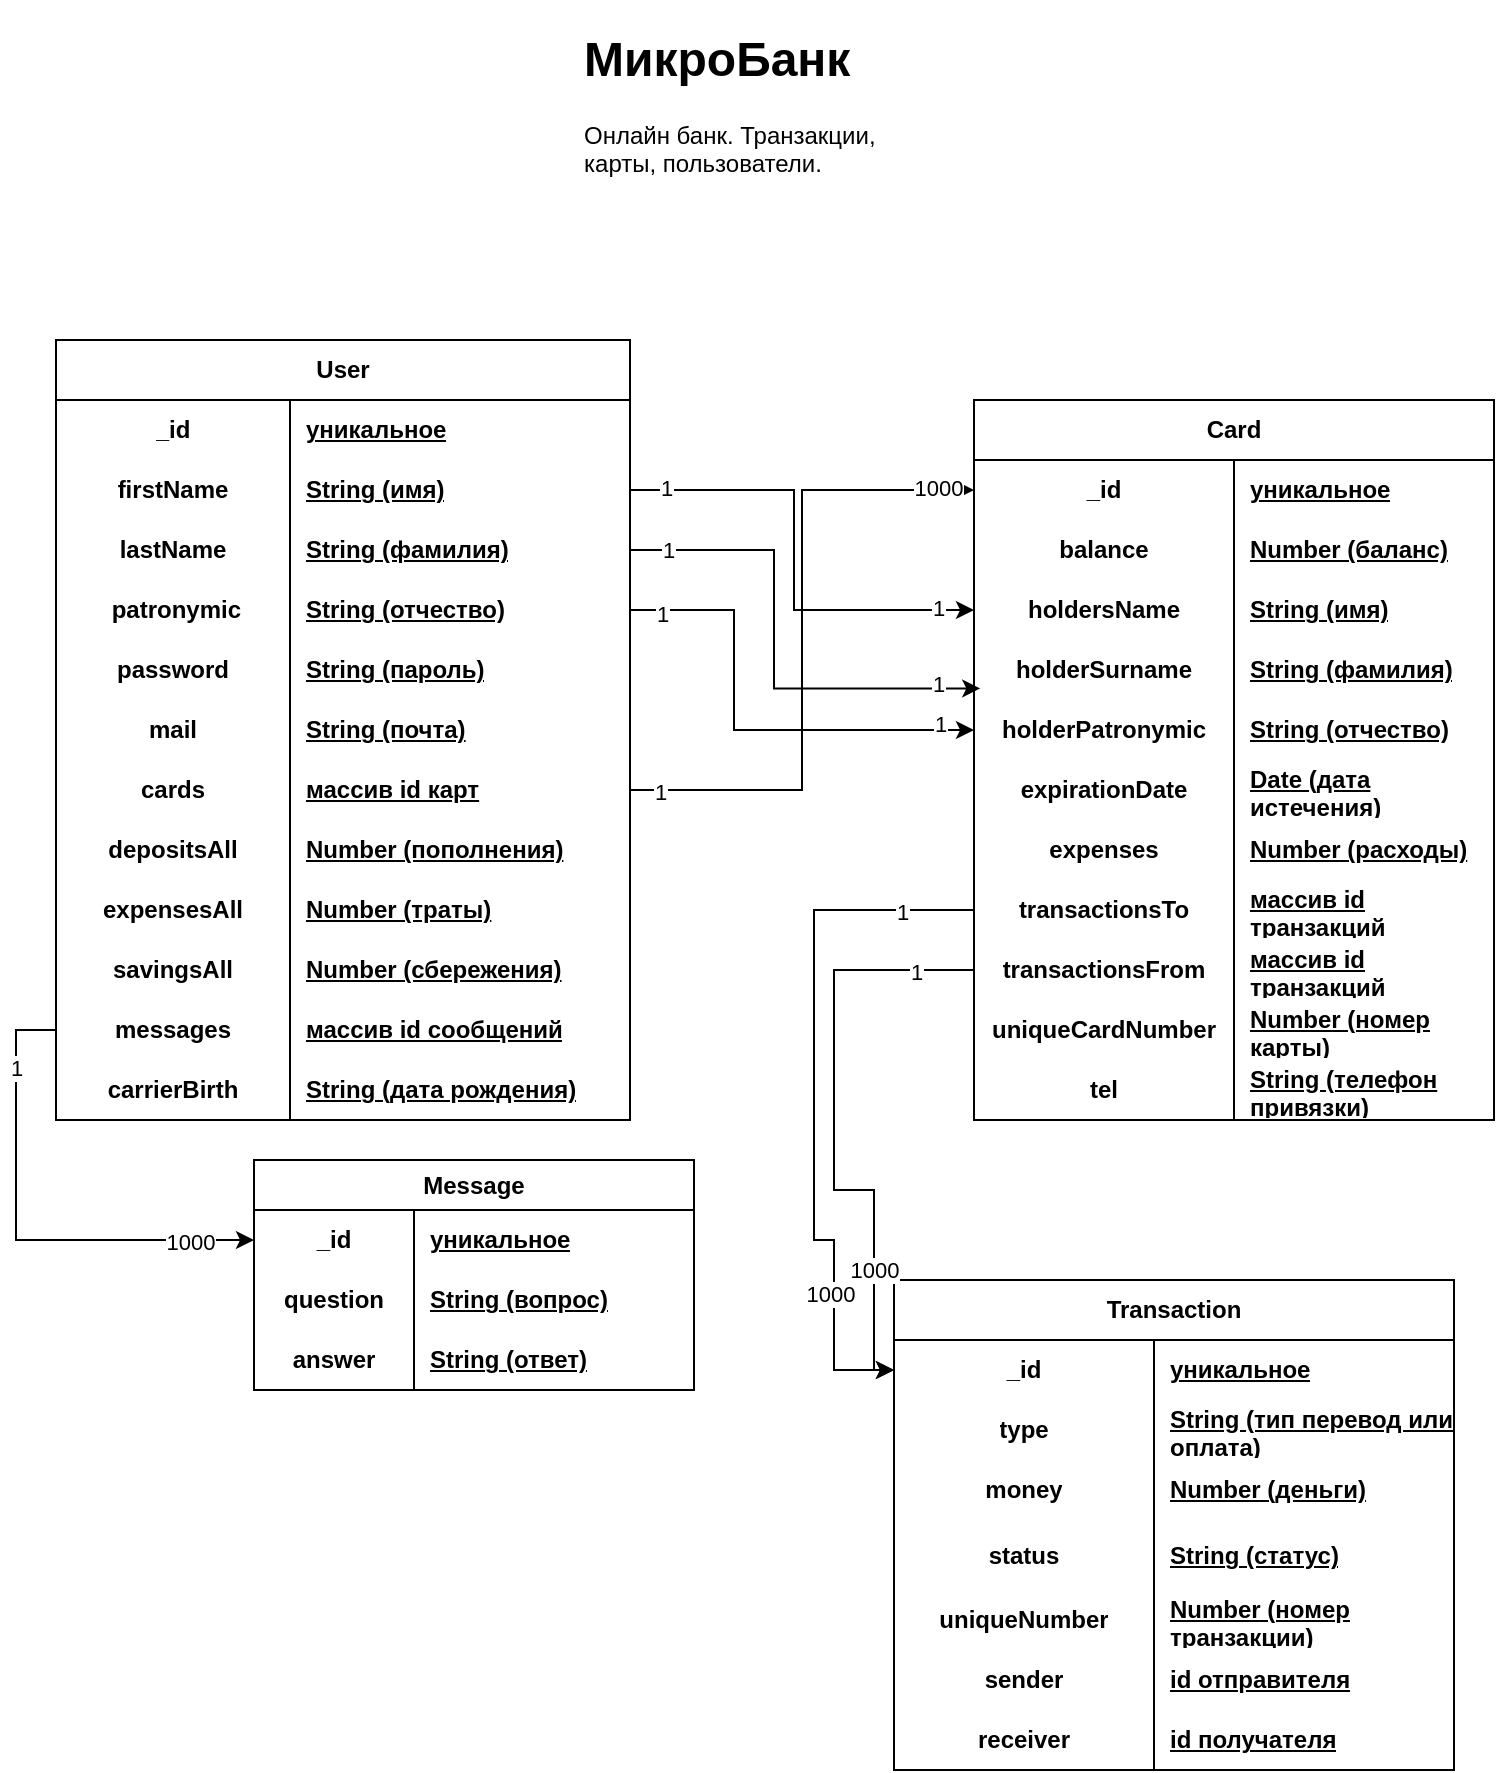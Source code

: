 <mxfile version="21.6.5" type="device">
  <diagram name="Страница 1" id="8ESHPTvUZ7GtlOpNo_AS">
    <mxGraphModel dx="1050" dy="621" grid="1" gridSize="10" guides="1" tooltips="1" connect="1" arrows="1" fold="1" page="1" pageScale="1" pageWidth="827" pageHeight="1169" math="0" shadow="0">
      <root>
        <mxCell id="0" />
        <mxCell id="1" parent="0" />
        <mxCell id="EH0tA3gd5i8YYXi3elZJ-1" value="Transaction" style="shape=table;startSize=30;container=1;collapsible=1;childLayout=tableLayout;fixedRows=1;rowLines=0;fontStyle=1;align=center;resizeLast=1;html=1;whiteSpace=wrap;" parent="1" vertex="1">
          <mxGeometry x="500" y="670" width="280" height="245" as="geometry">
            <mxRectangle x="70" y="870" width="100" height="30" as="alternateBounds" />
          </mxGeometry>
        </mxCell>
        <mxCell id="EH0tA3gd5i8YYXi3elZJ-2" style="shape=tableRow;horizontal=0;startSize=0;swimlaneHead=0;swimlaneBody=0;fillColor=none;collapsible=0;dropTarget=0;points=[[0,0.5],[1,0.5]];portConstraint=eastwest;top=0;left=0;right=0;bottom=0;html=1;" parent="EH0tA3gd5i8YYXi3elZJ-1" vertex="1">
          <mxGeometry y="30" width="280" height="30" as="geometry" />
        </mxCell>
        <mxCell id="EH0tA3gd5i8YYXi3elZJ-3" value="_id" style="shape=partialRectangle;connectable=0;fillColor=none;top=0;left=0;bottom=0;right=0;fontStyle=1;overflow=hidden;html=1;whiteSpace=wrap;" parent="EH0tA3gd5i8YYXi3elZJ-2" vertex="1">
          <mxGeometry width="130" height="30" as="geometry">
            <mxRectangle width="130" height="30" as="alternateBounds" />
          </mxGeometry>
        </mxCell>
        <mxCell id="EH0tA3gd5i8YYXi3elZJ-4" value="уникальное" style="shape=partialRectangle;connectable=0;fillColor=none;top=0;left=0;bottom=0;right=0;align=left;spacingLeft=6;fontStyle=5;overflow=hidden;html=1;whiteSpace=wrap;" parent="EH0tA3gd5i8YYXi3elZJ-2" vertex="1">
          <mxGeometry x="130" width="150" height="30" as="geometry">
            <mxRectangle width="150" height="30" as="alternateBounds" />
          </mxGeometry>
        </mxCell>
        <mxCell id="EH0tA3gd5i8YYXi3elZJ-5" value="" style="shape=tableRow;horizontal=0;startSize=0;swimlaneHead=0;swimlaneBody=0;fillColor=none;collapsible=0;dropTarget=0;points=[[0,0.5],[1,0.5]];portConstraint=eastwest;top=0;left=0;right=0;bottom=0;html=1;" parent="EH0tA3gd5i8YYXi3elZJ-1" vertex="1">
          <mxGeometry y="60" width="280" height="30" as="geometry" />
        </mxCell>
        <mxCell id="EH0tA3gd5i8YYXi3elZJ-6" value="type" style="shape=partialRectangle;connectable=0;fillColor=none;top=0;left=0;bottom=0;right=0;fontStyle=1;overflow=hidden;html=1;whiteSpace=wrap;" parent="EH0tA3gd5i8YYXi3elZJ-5" vertex="1">
          <mxGeometry width="130" height="30" as="geometry">
            <mxRectangle width="130" height="30" as="alternateBounds" />
          </mxGeometry>
        </mxCell>
        <mxCell id="EH0tA3gd5i8YYXi3elZJ-7" value="String (тип перевод или оплата)" style="shape=partialRectangle;connectable=0;fillColor=none;top=0;left=0;bottom=0;right=0;align=left;spacingLeft=6;fontStyle=5;overflow=hidden;html=1;whiteSpace=wrap;" parent="EH0tA3gd5i8YYXi3elZJ-5" vertex="1">
          <mxGeometry x="130" width="150" height="30" as="geometry">
            <mxRectangle width="150" height="30" as="alternateBounds" />
          </mxGeometry>
        </mxCell>
        <mxCell id="EH0tA3gd5i8YYXi3elZJ-8" style="shape=tableRow;horizontal=0;startSize=0;swimlaneHead=0;swimlaneBody=0;fillColor=none;collapsible=0;dropTarget=0;points=[[0,0.5],[1,0.5]];portConstraint=eastwest;top=0;left=0;right=0;bottom=0;html=1;" parent="EH0tA3gd5i8YYXi3elZJ-1" vertex="1">
          <mxGeometry y="90" width="280" height="30" as="geometry" />
        </mxCell>
        <mxCell id="EH0tA3gd5i8YYXi3elZJ-9" value="money" style="shape=partialRectangle;connectable=0;fillColor=none;top=0;left=0;bottom=0;right=0;fontStyle=1;overflow=hidden;html=1;whiteSpace=wrap;" parent="EH0tA3gd5i8YYXi3elZJ-8" vertex="1">
          <mxGeometry width="130" height="30" as="geometry">
            <mxRectangle width="130" height="30" as="alternateBounds" />
          </mxGeometry>
        </mxCell>
        <mxCell id="EH0tA3gd5i8YYXi3elZJ-10" value="Number (деньги)" style="shape=partialRectangle;connectable=0;fillColor=none;top=0;left=0;bottom=0;right=0;align=left;spacingLeft=6;fontStyle=5;overflow=hidden;html=1;whiteSpace=wrap;" parent="EH0tA3gd5i8YYXi3elZJ-8" vertex="1">
          <mxGeometry x="130" width="150" height="30" as="geometry">
            <mxRectangle width="150" height="30" as="alternateBounds" />
          </mxGeometry>
        </mxCell>
        <mxCell id="EH0tA3gd5i8YYXi3elZJ-11" style="shape=tableRow;horizontal=0;startSize=0;swimlaneHead=0;swimlaneBody=0;fillColor=none;collapsible=0;dropTarget=0;points=[[0,0.5],[1,0.5]];portConstraint=eastwest;top=0;left=0;right=0;bottom=0;html=1;" parent="EH0tA3gd5i8YYXi3elZJ-1" vertex="1">
          <mxGeometry y="120" width="280" height="35" as="geometry" />
        </mxCell>
        <mxCell id="EH0tA3gd5i8YYXi3elZJ-12" value="status" style="shape=partialRectangle;connectable=0;fillColor=none;top=0;left=0;bottom=0;right=0;fontStyle=1;overflow=hidden;html=1;whiteSpace=wrap;" parent="EH0tA3gd5i8YYXi3elZJ-11" vertex="1">
          <mxGeometry width="130" height="35" as="geometry">
            <mxRectangle width="130" height="35" as="alternateBounds" />
          </mxGeometry>
        </mxCell>
        <mxCell id="EH0tA3gd5i8YYXi3elZJ-13" value="String (статус)" style="shape=partialRectangle;connectable=0;fillColor=none;top=0;left=0;bottom=0;right=0;align=left;spacingLeft=6;fontStyle=5;overflow=hidden;html=1;whiteSpace=wrap;" parent="EH0tA3gd5i8YYXi3elZJ-11" vertex="1">
          <mxGeometry x="130" width="150" height="35" as="geometry">
            <mxRectangle width="150" height="35" as="alternateBounds" />
          </mxGeometry>
        </mxCell>
        <mxCell id="EH0tA3gd5i8YYXi3elZJ-14" style="shape=tableRow;horizontal=0;startSize=0;swimlaneHead=0;swimlaneBody=0;fillColor=none;collapsible=0;dropTarget=0;points=[[0,0.5],[1,0.5]];portConstraint=eastwest;top=0;left=0;right=0;bottom=0;html=1;" parent="EH0tA3gd5i8YYXi3elZJ-1" vertex="1">
          <mxGeometry y="155" width="280" height="30" as="geometry" />
        </mxCell>
        <mxCell id="EH0tA3gd5i8YYXi3elZJ-15" value="uniqueNumber" style="shape=partialRectangle;connectable=0;fillColor=none;top=0;left=0;bottom=0;right=0;fontStyle=1;overflow=hidden;html=1;whiteSpace=wrap;" parent="EH0tA3gd5i8YYXi3elZJ-14" vertex="1">
          <mxGeometry width="130" height="30" as="geometry">
            <mxRectangle width="130" height="30" as="alternateBounds" />
          </mxGeometry>
        </mxCell>
        <mxCell id="EH0tA3gd5i8YYXi3elZJ-16" value="Number (номер транзакции)" style="shape=partialRectangle;connectable=0;fillColor=none;top=0;left=0;bottom=0;right=0;align=left;spacingLeft=6;fontStyle=5;overflow=hidden;html=1;whiteSpace=wrap;" parent="EH0tA3gd5i8YYXi3elZJ-14" vertex="1">
          <mxGeometry x="130" width="150" height="30" as="geometry">
            <mxRectangle width="150" height="30" as="alternateBounds" />
          </mxGeometry>
        </mxCell>
        <mxCell id="TJj7tWaNwp6-FXFfFZG1-70" style="shape=tableRow;horizontal=0;startSize=0;swimlaneHead=0;swimlaneBody=0;fillColor=none;collapsible=0;dropTarget=0;points=[[0,0.5],[1,0.5]];portConstraint=eastwest;top=0;left=0;right=0;bottom=0;html=1;" parent="EH0tA3gd5i8YYXi3elZJ-1" vertex="1">
          <mxGeometry y="185" width="280" height="30" as="geometry" />
        </mxCell>
        <mxCell id="TJj7tWaNwp6-FXFfFZG1-71" value="sender" style="shape=partialRectangle;connectable=0;fillColor=none;top=0;left=0;bottom=0;right=0;fontStyle=1;overflow=hidden;html=1;whiteSpace=wrap;" parent="TJj7tWaNwp6-FXFfFZG1-70" vertex="1">
          <mxGeometry width="130" height="30" as="geometry">
            <mxRectangle width="130" height="30" as="alternateBounds" />
          </mxGeometry>
        </mxCell>
        <mxCell id="TJj7tWaNwp6-FXFfFZG1-72" value="id отправителя" style="shape=partialRectangle;connectable=0;fillColor=none;top=0;left=0;bottom=0;right=0;align=left;spacingLeft=6;fontStyle=5;overflow=hidden;html=1;whiteSpace=wrap;" parent="TJj7tWaNwp6-FXFfFZG1-70" vertex="1">
          <mxGeometry x="130" width="150" height="30" as="geometry">
            <mxRectangle width="150" height="30" as="alternateBounds" />
          </mxGeometry>
        </mxCell>
        <mxCell id="TJj7tWaNwp6-FXFfFZG1-73" style="shape=tableRow;horizontal=0;startSize=0;swimlaneHead=0;swimlaneBody=0;fillColor=none;collapsible=0;dropTarget=0;points=[[0,0.5],[1,0.5]];portConstraint=eastwest;top=0;left=0;right=0;bottom=0;html=1;" parent="EH0tA3gd5i8YYXi3elZJ-1" vertex="1">
          <mxGeometry y="215" width="280" height="30" as="geometry" />
        </mxCell>
        <mxCell id="TJj7tWaNwp6-FXFfFZG1-74" value="receiver" style="shape=partialRectangle;connectable=0;fillColor=none;top=0;left=0;bottom=0;right=0;fontStyle=1;overflow=hidden;html=1;whiteSpace=wrap;" parent="TJj7tWaNwp6-FXFfFZG1-73" vertex="1">
          <mxGeometry width="130" height="30" as="geometry">
            <mxRectangle width="130" height="30" as="alternateBounds" />
          </mxGeometry>
        </mxCell>
        <mxCell id="TJj7tWaNwp6-FXFfFZG1-75" value="id получателя" style="shape=partialRectangle;connectable=0;fillColor=none;top=0;left=0;bottom=0;right=0;align=left;spacingLeft=6;fontStyle=5;overflow=hidden;html=1;whiteSpace=wrap;" parent="TJj7tWaNwp6-FXFfFZG1-73" vertex="1">
          <mxGeometry x="130" width="150" height="30" as="geometry">
            <mxRectangle width="150" height="30" as="alternateBounds" />
          </mxGeometry>
        </mxCell>
        <mxCell id="EH0tA3gd5i8YYXi3elZJ-17" value="User" style="shape=table;startSize=30;container=1;collapsible=1;childLayout=tableLayout;fixedRows=1;rowLines=0;fontStyle=1;align=center;resizeLast=1;html=1;whiteSpace=wrap;" parent="1" vertex="1">
          <mxGeometry x="81" y="200" width="287" height="390" as="geometry" />
        </mxCell>
        <mxCell id="EH0tA3gd5i8YYXi3elZJ-18" value="" style="shape=tableRow;horizontal=0;startSize=0;swimlaneHead=0;swimlaneBody=0;fillColor=none;collapsible=0;dropTarget=0;points=[[0,0.5],[1,0.5]];portConstraint=eastwest;top=0;left=0;right=0;bottom=0;html=1;" parent="EH0tA3gd5i8YYXi3elZJ-17" vertex="1">
          <mxGeometry y="30" width="287" height="30" as="geometry" />
        </mxCell>
        <mxCell id="EH0tA3gd5i8YYXi3elZJ-19" value="_id" style="shape=partialRectangle;connectable=0;fillColor=none;top=0;left=0;bottom=0;right=0;fontStyle=1;overflow=hidden;html=1;whiteSpace=wrap;" parent="EH0tA3gd5i8YYXi3elZJ-18" vertex="1">
          <mxGeometry width="117" height="30" as="geometry">
            <mxRectangle width="117" height="30" as="alternateBounds" />
          </mxGeometry>
        </mxCell>
        <mxCell id="EH0tA3gd5i8YYXi3elZJ-20" value="уникальное" style="shape=partialRectangle;connectable=0;fillColor=none;top=0;left=0;bottom=0;right=0;align=left;spacingLeft=6;fontStyle=5;overflow=hidden;html=1;whiteSpace=wrap;" parent="EH0tA3gd5i8YYXi3elZJ-18" vertex="1">
          <mxGeometry x="117" width="170" height="30" as="geometry">
            <mxRectangle width="170" height="30" as="alternateBounds" />
          </mxGeometry>
        </mxCell>
        <mxCell id="EH0tA3gd5i8YYXi3elZJ-21" style="shape=tableRow;horizontal=0;startSize=0;swimlaneHead=0;swimlaneBody=0;fillColor=none;collapsible=0;dropTarget=0;points=[[0,0.5],[1,0.5]];portConstraint=eastwest;top=0;left=0;right=0;bottom=0;html=1;" parent="EH0tA3gd5i8YYXi3elZJ-17" vertex="1">
          <mxGeometry y="60" width="287" height="30" as="geometry" />
        </mxCell>
        <mxCell id="EH0tA3gd5i8YYXi3elZJ-22" value="firstName" style="shape=partialRectangle;connectable=0;fillColor=none;top=0;left=0;bottom=0;right=0;fontStyle=1;overflow=hidden;html=1;whiteSpace=wrap;" parent="EH0tA3gd5i8YYXi3elZJ-21" vertex="1">
          <mxGeometry width="117" height="30" as="geometry">
            <mxRectangle width="117" height="30" as="alternateBounds" />
          </mxGeometry>
        </mxCell>
        <mxCell id="EH0tA3gd5i8YYXi3elZJ-23" value="String (имя)" style="shape=partialRectangle;connectable=0;fillColor=none;top=0;left=0;bottom=0;right=0;align=left;spacingLeft=6;fontStyle=5;overflow=hidden;html=1;whiteSpace=wrap;" parent="EH0tA3gd5i8YYXi3elZJ-21" vertex="1">
          <mxGeometry x="117" width="170" height="30" as="geometry">
            <mxRectangle width="170" height="30" as="alternateBounds" />
          </mxGeometry>
        </mxCell>
        <mxCell id="TJj7tWaNwp6-FXFfFZG1-4" style="shape=tableRow;horizontal=0;startSize=0;swimlaneHead=0;swimlaneBody=0;fillColor=none;collapsible=0;dropTarget=0;points=[[0,0.5],[1,0.5]];portConstraint=eastwest;top=0;left=0;right=0;bottom=0;html=1;" parent="EH0tA3gd5i8YYXi3elZJ-17" vertex="1">
          <mxGeometry y="90" width="287" height="30" as="geometry" />
        </mxCell>
        <mxCell id="TJj7tWaNwp6-FXFfFZG1-5" value="lastName" style="shape=partialRectangle;connectable=0;fillColor=none;top=0;left=0;bottom=0;right=0;fontStyle=1;overflow=hidden;html=1;whiteSpace=wrap;" parent="TJj7tWaNwp6-FXFfFZG1-4" vertex="1">
          <mxGeometry width="117" height="30" as="geometry">
            <mxRectangle width="117" height="30" as="alternateBounds" />
          </mxGeometry>
        </mxCell>
        <mxCell id="TJj7tWaNwp6-FXFfFZG1-6" value="String (фамилия)" style="shape=partialRectangle;connectable=0;fillColor=none;top=0;left=0;bottom=0;right=0;align=left;spacingLeft=6;fontStyle=5;overflow=hidden;html=1;whiteSpace=wrap;" parent="TJj7tWaNwp6-FXFfFZG1-4" vertex="1">
          <mxGeometry x="117" width="170" height="30" as="geometry">
            <mxRectangle width="170" height="30" as="alternateBounds" />
          </mxGeometry>
        </mxCell>
        <mxCell id="TJj7tWaNwp6-FXFfFZG1-1" style="shape=tableRow;horizontal=0;startSize=0;swimlaneHead=0;swimlaneBody=0;fillColor=none;collapsible=0;dropTarget=0;points=[[0,0.5],[1,0.5]];portConstraint=eastwest;top=0;left=0;right=0;bottom=0;html=1;" parent="EH0tA3gd5i8YYXi3elZJ-17" vertex="1">
          <mxGeometry y="120" width="287" height="30" as="geometry" />
        </mxCell>
        <mxCell id="TJj7tWaNwp6-FXFfFZG1-2" value="&amp;nbsp;patronymic" style="shape=partialRectangle;connectable=0;fillColor=none;top=0;left=0;bottom=0;right=0;fontStyle=1;overflow=hidden;html=1;whiteSpace=wrap;" parent="TJj7tWaNwp6-FXFfFZG1-1" vertex="1">
          <mxGeometry width="117" height="30" as="geometry">
            <mxRectangle width="117" height="30" as="alternateBounds" />
          </mxGeometry>
        </mxCell>
        <mxCell id="TJj7tWaNwp6-FXFfFZG1-3" value="String (отчество)" style="shape=partialRectangle;connectable=0;fillColor=none;top=0;left=0;bottom=0;right=0;align=left;spacingLeft=6;fontStyle=5;overflow=hidden;html=1;whiteSpace=wrap;" parent="TJj7tWaNwp6-FXFfFZG1-1" vertex="1">
          <mxGeometry x="117" width="170" height="30" as="geometry">
            <mxRectangle width="170" height="30" as="alternateBounds" />
          </mxGeometry>
        </mxCell>
        <mxCell id="EH0tA3gd5i8YYXi3elZJ-24" style="shape=tableRow;horizontal=0;startSize=0;swimlaneHead=0;swimlaneBody=0;fillColor=none;collapsible=0;dropTarget=0;points=[[0,0.5],[1,0.5]];portConstraint=eastwest;top=0;left=0;right=0;bottom=0;html=1;" parent="EH0tA3gd5i8YYXi3elZJ-17" vertex="1">
          <mxGeometry y="150" width="287" height="30" as="geometry" />
        </mxCell>
        <mxCell id="EH0tA3gd5i8YYXi3elZJ-25" value="password" style="shape=partialRectangle;connectable=0;fillColor=none;top=0;left=0;bottom=0;right=0;fontStyle=1;overflow=hidden;html=1;whiteSpace=wrap;" parent="EH0tA3gd5i8YYXi3elZJ-24" vertex="1">
          <mxGeometry width="117" height="30" as="geometry">
            <mxRectangle width="117" height="30" as="alternateBounds" />
          </mxGeometry>
        </mxCell>
        <mxCell id="EH0tA3gd5i8YYXi3elZJ-26" value="String (пароль)" style="shape=partialRectangle;connectable=0;fillColor=none;top=0;left=0;bottom=0;right=0;align=left;spacingLeft=6;fontStyle=5;overflow=hidden;html=1;whiteSpace=wrap;" parent="EH0tA3gd5i8YYXi3elZJ-24" vertex="1">
          <mxGeometry x="117" width="170" height="30" as="geometry">
            <mxRectangle width="170" height="30" as="alternateBounds" />
          </mxGeometry>
        </mxCell>
        <mxCell id="EH0tA3gd5i8YYXi3elZJ-27" style="shape=tableRow;horizontal=0;startSize=0;swimlaneHead=0;swimlaneBody=0;fillColor=none;collapsible=0;dropTarget=0;points=[[0,0.5],[1,0.5]];portConstraint=eastwest;top=0;left=0;right=0;bottom=0;html=1;" parent="EH0tA3gd5i8YYXi3elZJ-17" vertex="1">
          <mxGeometry y="180" width="287" height="30" as="geometry" />
        </mxCell>
        <mxCell id="EH0tA3gd5i8YYXi3elZJ-28" value="mail" style="shape=partialRectangle;connectable=0;fillColor=none;top=0;left=0;bottom=0;right=0;fontStyle=1;overflow=hidden;html=1;whiteSpace=wrap;" parent="EH0tA3gd5i8YYXi3elZJ-27" vertex="1">
          <mxGeometry width="117" height="30" as="geometry">
            <mxRectangle width="117" height="30" as="alternateBounds" />
          </mxGeometry>
        </mxCell>
        <mxCell id="EH0tA3gd5i8YYXi3elZJ-29" value="String (почта)" style="shape=partialRectangle;connectable=0;fillColor=none;top=0;left=0;bottom=0;right=0;align=left;spacingLeft=6;fontStyle=5;overflow=hidden;html=1;whiteSpace=wrap;" parent="EH0tA3gd5i8YYXi3elZJ-27" vertex="1">
          <mxGeometry x="117" width="170" height="30" as="geometry">
            <mxRectangle width="170" height="30" as="alternateBounds" />
          </mxGeometry>
        </mxCell>
        <mxCell id="EH0tA3gd5i8YYXi3elZJ-33" style="shape=tableRow;horizontal=0;startSize=0;swimlaneHead=0;swimlaneBody=0;fillColor=none;collapsible=0;dropTarget=0;points=[[0,0.5],[1,0.5]];portConstraint=eastwest;top=0;left=0;right=0;bottom=0;html=1;" parent="EH0tA3gd5i8YYXi3elZJ-17" vertex="1">
          <mxGeometry y="210" width="287" height="30" as="geometry" />
        </mxCell>
        <mxCell id="EH0tA3gd5i8YYXi3elZJ-34" value="cards" style="shape=partialRectangle;connectable=0;fillColor=none;top=0;left=0;bottom=0;right=0;fontStyle=1;overflow=hidden;html=1;whiteSpace=wrap;" parent="EH0tA3gd5i8YYXi3elZJ-33" vertex="1">
          <mxGeometry width="117" height="30" as="geometry">
            <mxRectangle width="117" height="30" as="alternateBounds" />
          </mxGeometry>
        </mxCell>
        <mxCell id="EH0tA3gd5i8YYXi3elZJ-35" value="массив id карт" style="shape=partialRectangle;connectable=0;fillColor=none;top=0;left=0;bottom=0;right=0;align=left;spacingLeft=6;fontStyle=5;overflow=hidden;html=1;whiteSpace=wrap;" parent="EH0tA3gd5i8YYXi3elZJ-33" vertex="1">
          <mxGeometry x="117" width="170" height="30" as="geometry">
            <mxRectangle width="170" height="30" as="alternateBounds" />
          </mxGeometry>
        </mxCell>
        <mxCell id="TJj7tWaNwp6-FXFfFZG1-19" style="shape=tableRow;horizontal=0;startSize=0;swimlaneHead=0;swimlaneBody=0;fillColor=none;collapsible=0;dropTarget=0;points=[[0,0.5],[1,0.5]];portConstraint=eastwest;top=0;left=0;right=0;bottom=0;html=1;" parent="EH0tA3gd5i8YYXi3elZJ-17" vertex="1">
          <mxGeometry y="240" width="287" height="30" as="geometry" />
        </mxCell>
        <mxCell id="TJj7tWaNwp6-FXFfFZG1-20" value="depositsAll" style="shape=partialRectangle;connectable=0;fillColor=none;top=0;left=0;bottom=0;right=0;fontStyle=1;overflow=hidden;html=1;whiteSpace=wrap;" parent="TJj7tWaNwp6-FXFfFZG1-19" vertex="1">
          <mxGeometry width="117" height="30" as="geometry">
            <mxRectangle width="117" height="30" as="alternateBounds" />
          </mxGeometry>
        </mxCell>
        <mxCell id="TJj7tWaNwp6-FXFfFZG1-21" value="Number (пополнения)" style="shape=partialRectangle;connectable=0;fillColor=none;top=0;left=0;bottom=0;right=0;align=left;spacingLeft=6;fontStyle=5;overflow=hidden;html=1;whiteSpace=wrap;" parent="TJj7tWaNwp6-FXFfFZG1-19" vertex="1">
          <mxGeometry x="117" width="170" height="30" as="geometry">
            <mxRectangle width="170" height="30" as="alternateBounds" />
          </mxGeometry>
        </mxCell>
        <mxCell id="TJj7tWaNwp6-FXFfFZG1-16" style="shape=tableRow;horizontal=0;startSize=0;swimlaneHead=0;swimlaneBody=0;fillColor=none;collapsible=0;dropTarget=0;points=[[0,0.5],[1,0.5]];portConstraint=eastwest;top=0;left=0;right=0;bottom=0;html=1;" parent="EH0tA3gd5i8YYXi3elZJ-17" vertex="1">
          <mxGeometry y="270" width="287" height="30" as="geometry" />
        </mxCell>
        <mxCell id="TJj7tWaNwp6-FXFfFZG1-17" value="expensesAll" style="shape=partialRectangle;connectable=0;fillColor=none;top=0;left=0;bottom=0;right=0;fontStyle=1;overflow=hidden;html=1;whiteSpace=wrap;" parent="TJj7tWaNwp6-FXFfFZG1-16" vertex="1">
          <mxGeometry width="117" height="30" as="geometry">
            <mxRectangle width="117" height="30" as="alternateBounds" />
          </mxGeometry>
        </mxCell>
        <mxCell id="TJj7tWaNwp6-FXFfFZG1-18" value="Number (траты)" style="shape=partialRectangle;connectable=0;fillColor=none;top=0;left=0;bottom=0;right=0;align=left;spacingLeft=6;fontStyle=5;overflow=hidden;html=1;whiteSpace=wrap;" parent="TJj7tWaNwp6-FXFfFZG1-16" vertex="1">
          <mxGeometry x="117" width="170" height="30" as="geometry">
            <mxRectangle width="170" height="30" as="alternateBounds" />
          </mxGeometry>
        </mxCell>
        <mxCell id="TJj7tWaNwp6-FXFfFZG1-13" style="shape=tableRow;horizontal=0;startSize=0;swimlaneHead=0;swimlaneBody=0;fillColor=none;collapsible=0;dropTarget=0;points=[[0,0.5],[1,0.5]];portConstraint=eastwest;top=0;left=0;right=0;bottom=0;html=1;" parent="EH0tA3gd5i8YYXi3elZJ-17" vertex="1">
          <mxGeometry y="300" width="287" height="30" as="geometry" />
        </mxCell>
        <mxCell id="TJj7tWaNwp6-FXFfFZG1-14" value="savingsAll" style="shape=partialRectangle;connectable=0;fillColor=none;top=0;left=0;bottom=0;right=0;fontStyle=1;overflow=hidden;html=1;whiteSpace=wrap;" parent="TJj7tWaNwp6-FXFfFZG1-13" vertex="1">
          <mxGeometry width="117" height="30" as="geometry">
            <mxRectangle width="117" height="30" as="alternateBounds" />
          </mxGeometry>
        </mxCell>
        <mxCell id="TJj7tWaNwp6-FXFfFZG1-15" value="Number (сбережения)" style="shape=partialRectangle;connectable=0;fillColor=none;top=0;left=0;bottom=0;right=0;align=left;spacingLeft=6;fontStyle=5;overflow=hidden;html=1;whiteSpace=wrap;" parent="TJj7tWaNwp6-FXFfFZG1-13" vertex="1">
          <mxGeometry x="117" width="170" height="30" as="geometry">
            <mxRectangle width="170" height="30" as="alternateBounds" />
          </mxGeometry>
        </mxCell>
        <mxCell id="TJj7tWaNwp6-FXFfFZG1-101" style="shape=tableRow;horizontal=0;startSize=0;swimlaneHead=0;swimlaneBody=0;fillColor=none;collapsible=0;dropTarget=0;points=[[0,0.5],[1,0.5]];portConstraint=eastwest;top=0;left=0;right=0;bottom=0;html=1;" parent="EH0tA3gd5i8YYXi3elZJ-17" vertex="1">
          <mxGeometry y="330" width="287" height="30" as="geometry" />
        </mxCell>
        <mxCell id="TJj7tWaNwp6-FXFfFZG1-102" value="messages" style="shape=partialRectangle;connectable=0;fillColor=none;top=0;left=0;bottom=0;right=0;fontStyle=1;overflow=hidden;html=1;whiteSpace=wrap;" parent="TJj7tWaNwp6-FXFfFZG1-101" vertex="1">
          <mxGeometry width="117" height="30" as="geometry">
            <mxRectangle width="117" height="30" as="alternateBounds" />
          </mxGeometry>
        </mxCell>
        <mxCell id="TJj7tWaNwp6-FXFfFZG1-103" value="массив id сообщений" style="shape=partialRectangle;connectable=0;fillColor=none;top=0;left=0;bottom=0;right=0;align=left;spacingLeft=6;fontStyle=5;overflow=hidden;html=1;whiteSpace=wrap;" parent="TJj7tWaNwp6-FXFfFZG1-101" vertex="1">
          <mxGeometry x="117" width="170" height="30" as="geometry">
            <mxRectangle width="170" height="30" as="alternateBounds" />
          </mxGeometry>
        </mxCell>
        <mxCell id="XlaY00lBW7R8OWssMqS--7" style="shape=tableRow;horizontal=0;startSize=0;swimlaneHead=0;swimlaneBody=0;fillColor=none;collapsible=0;dropTarget=0;points=[[0,0.5],[1,0.5]];portConstraint=eastwest;top=0;left=0;right=0;bottom=0;html=1;" vertex="1" parent="EH0tA3gd5i8YYXi3elZJ-17">
          <mxGeometry y="360" width="287" height="30" as="geometry" />
        </mxCell>
        <mxCell id="XlaY00lBW7R8OWssMqS--8" value="carrierBirth" style="shape=partialRectangle;connectable=0;fillColor=none;top=0;left=0;bottom=0;right=0;fontStyle=1;overflow=hidden;html=1;whiteSpace=wrap;" vertex="1" parent="XlaY00lBW7R8OWssMqS--7">
          <mxGeometry width="117" height="30" as="geometry">
            <mxRectangle width="117" height="30" as="alternateBounds" />
          </mxGeometry>
        </mxCell>
        <mxCell id="XlaY00lBW7R8OWssMqS--9" value="String (дата рождения)" style="shape=partialRectangle;connectable=0;fillColor=none;top=0;left=0;bottom=0;right=0;align=left;spacingLeft=6;fontStyle=5;overflow=hidden;html=1;whiteSpace=wrap;" vertex="1" parent="XlaY00lBW7R8OWssMqS--7">
          <mxGeometry x="117" width="170" height="30" as="geometry">
            <mxRectangle width="170" height="30" as="alternateBounds" />
          </mxGeometry>
        </mxCell>
        <mxCell id="EH0tA3gd5i8YYXi3elZJ-60" value="Card" style="shape=table;startSize=30;container=1;collapsible=1;childLayout=tableLayout;fixedRows=1;rowLines=0;fontStyle=1;align=center;resizeLast=1;html=1;whiteSpace=wrap;" parent="1" vertex="1">
          <mxGeometry x="540" y="230" width="260" height="360" as="geometry">
            <mxRectangle x="520" y="240" width="100" height="30" as="alternateBounds" />
          </mxGeometry>
        </mxCell>
        <mxCell id="EH0tA3gd5i8YYXi3elZJ-61" style="shape=tableRow;horizontal=0;startSize=0;swimlaneHead=0;swimlaneBody=0;fillColor=none;collapsible=0;dropTarget=0;points=[[0,0.5],[1,0.5]];portConstraint=eastwest;top=0;left=0;right=0;bottom=0;html=1;" parent="EH0tA3gd5i8YYXi3elZJ-60" vertex="1">
          <mxGeometry y="30" width="260" height="30" as="geometry" />
        </mxCell>
        <mxCell id="EH0tA3gd5i8YYXi3elZJ-62" value="_id" style="shape=partialRectangle;connectable=0;fillColor=none;top=0;left=0;bottom=0;right=0;fontStyle=1;overflow=hidden;html=1;whiteSpace=wrap;" parent="EH0tA3gd5i8YYXi3elZJ-61" vertex="1">
          <mxGeometry width="130" height="30" as="geometry">
            <mxRectangle width="130" height="30" as="alternateBounds" />
          </mxGeometry>
        </mxCell>
        <mxCell id="EH0tA3gd5i8YYXi3elZJ-63" value="уникальное" style="shape=partialRectangle;connectable=0;fillColor=none;top=0;left=0;bottom=0;right=0;align=left;spacingLeft=6;fontStyle=5;overflow=hidden;html=1;whiteSpace=wrap;" parent="EH0tA3gd5i8YYXi3elZJ-61" vertex="1">
          <mxGeometry x="130" width="130" height="30" as="geometry">
            <mxRectangle width="130" height="30" as="alternateBounds" />
          </mxGeometry>
        </mxCell>
        <mxCell id="TJj7tWaNwp6-FXFfFZG1-22" style="shape=tableRow;horizontal=0;startSize=0;swimlaneHead=0;swimlaneBody=0;fillColor=none;collapsible=0;dropTarget=0;points=[[0,0.5],[1,0.5]];portConstraint=eastwest;top=0;left=0;right=0;bottom=0;html=1;" parent="EH0tA3gd5i8YYXi3elZJ-60" vertex="1">
          <mxGeometry y="60" width="260" height="30" as="geometry" />
        </mxCell>
        <mxCell id="TJj7tWaNwp6-FXFfFZG1-23" value="balance" style="shape=partialRectangle;connectable=0;fillColor=none;top=0;left=0;bottom=0;right=0;fontStyle=1;overflow=hidden;html=1;whiteSpace=wrap;" parent="TJj7tWaNwp6-FXFfFZG1-22" vertex="1">
          <mxGeometry width="130" height="30" as="geometry">
            <mxRectangle width="130" height="30" as="alternateBounds" />
          </mxGeometry>
        </mxCell>
        <mxCell id="TJj7tWaNwp6-FXFfFZG1-24" value="Number (баланс)" style="shape=partialRectangle;connectable=0;fillColor=none;top=0;left=0;bottom=0;right=0;align=left;spacingLeft=6;fontStyle=5;overflow=hidden;html=1;whiteSpace=wrap;" parent="TJj7tWaNwp6-FXFfFZG1-22" vertex="1">
          <mxGeometry x="130" width="130" height="30" as="geometry">
            <mxRectangle width="130" height="30" as="alternateBounds" />
          </mxGeometry>
        </mxCell>
        <mxCell id="TJj7tWaNwp6-FXFfFZG1-25" style="shape=tableRow;horizontal=0;startSize=0;swimlaneHead=0;swimlaneBody=0;fillColor=none;collapsible=0;dropTarget=0;points=[[0,0.5],[1,0.5]];portConstraint=eastwest;top=0;left=0;right=0;bottom=0;html=1;" parent="EH0tA3gd5i8YYXi3elZJ-60" vertex="1">
          <mxGeometry y="90" width="260" height="30" as="geometry" />
        </mxCell>
        <mxCell id="TJj7tWaNwp6-FXFfFZG1-26" value="holdersName" style="shape=partialRectangle;connectable=0;fillColor=none;top=0;left=0;bottom=0;right=0;fontStyle=1;overflow=hidden;html=1;whiteSpace=wrap;" parent="TJj7tWaNwp6-FXFfFZG1-25" vertex="1">
          <mxGeometry width="130" height="30" as="geometry">
            <mxRectangle width="130" height="30" as="alternateBounds" />
          </mxGeometry>
        </mxCell>
        <mxCell id="TJj7tWaNwp6-FXFfFZG1-27" value="String (имя)" style="shape=partialRectangle;connectable=0;fillColor=none;top=0;left=0;bottom=0;right=0;align=left;spacingLeft=6;fontStyle=5;overflow=hidden;html=1;whiteSpace=wrap;" parent="TJj7tWaNwp6-FXFfFZG1-25" vertex="1">
          <mxGeometry x="130" width="130" height="30" as="geometry">
            <mxRectangle width="130" height="30" as="alternateBounds" />
          </mxGeometry>
        </mxCell>
        <mxCell id="TJj7tWaNwp6-FXFfFZG1-28" style="shape=tableRow;horizontal=0;startSize=0;swimlaneHead=0;swimlaneBody=0;fillColor=none;collapsible=0;dropTarget=0;points=[[0,0.5],[1,0.5]];portConstraint=eastwest;top=0;left=0;right=0;bottom=0;html=1;" parent="EH0tA3gd5i8YYXi3elZJ-60" vertex="1">
          <mxGeometry y="120" width="260" height="30" as="geometry" />
        </mxCell>
        <mxCell id="TJj7tWaNwp6-FXFfFZG1-29" value="holderSurname" style="shape=partialRectangle;connectable=0;fillColor=none;top=0;left=0;bottom=0;right=0;fontStyle=1;overflow=hidden;html=1;whiteSpace=wrap;" parent="TJj7tWaNwp6-FXFfFZG1-28" vertex="1">
          <mxGeometry width="130" height="30" as="geometry">
            <mxRectangle width="130" height="30" as="alternateBounds" />
          </mxGeometry>
        </mxCell>
        <mxCell id="TJj7tWaNwp6-FXFfFZG1-30" value="String (фамилия)" style="shape=partialRectangle;connectable=0;fillColor=none;top=0;left=0;bottom=0;right=0;align=left;spacingLeft=6;fontStyle=5;overflow=hidden;html=1;whiteSpace=wrap;" parent="TJj7tWaNwp6-FXFfFZG1-28" vertex="1">
          <mxGeometry x="130" width="130" height="30" as="geometry">
            <mxRectangle width="130" height="30" as="alternateBounds" />
          </mxGeometry>
        </mxCell>
        <mxCell id="TJj7tWaNwp6-FXFfFZG1-43" style="shape=tableRow;horizontal=0;startSize=0;swimlaneHead=0;swimlaneBody=0;fillColor=none;collapsible=0;dropTarget=0;points=[[0,0.5],[1,0.5]];portConstraint=eastwest;top=0;left=0;right=0;bottom=0;html=1;" parent="EH0tA3gd5i8YYXi3elZJ-60" vertex="1">
          <mxGeometry y="150" width="260" height="30" as="geometry" />
        </mxCell>
        <mxCell id="TJj7tWaNwp6-FXFfFZG1-44" value="holderPatronymic" style="shape=partialRectangle;connectable=0;fillColor=none;top=0;left=0;bottom=0;right=0;fontStyle=1;overflow=hidden;html=1;whiteSpace=wrap;" parent="TJj7tWaNwp6-FXFfFZG1-43" vertex="1">
          <mxGeometry width="130" height="30" as="geometry">
            <mxRectangle width="130" height="30" as="alternateBounds" />
          </mxGeometry>
        </mxCell>
        <mxCell id="TJj7tWaNwp6-FXFfFZG1-45" value="String (отчество)" style="shape=partialRectangle;connectable=0;fillColor=none;top=0;left=0;bottom=0;right=0;align=left;spacingLeft=6;fontStyle=5;overflow=hidden;html=1;whiteSpace=wrap;" parent="TJj7tWaNwp6-FXFfFZG1-43" vertex="1">
          <mxGeometry x="130" width="130" height="30" as="geometry">
            <mxRectangle width="130" height="30" as="alternateBounds" />
          </mxGeometry>
        </mxCell>
        <mxCell id="TJj7tWaNwp6-FXFfFZG1-40" style="shape=tableRow;horizontal=0;startSize=0;swimlaneHead=0;swimlaneBody=0;fillColor=none;collapsible=0;dropTarget=0;points=[[0,0.5],[1,0.5]];portConstraint=eastwest;top=0;left=0;right=0;bottom=0;html=1;" parent="EH0tA3gd5i8YYXi3elZJ-60" vertex="1">
          <mxGeometry y="180" width="260" height="30" as="geometry" />
        </mxCell>
        <mxCell id="TJj7tWaNwp6-FXFfFZG1-41" value="expirationDate" style="shape=partialRectangle;connectable=0;fillColor=none;top=0;left=0;bottom=0;right=0;fontStyle=1;overflow=hidden;html=1;whiteSpace=wrap;" parent="TJj7tWaNwp6-FXFfFZG1-40" vertex="1">
          <mxGeometry width="130" height="30" as="geometry">
            <mxRectangle width="130" height="30" as="alternateBounds" />
          </mxGeometry>
        </mxCell>
        <mxCell id="TJj7tWaNwp6-FXFfFZG1-42" value="Date (дата истечения)" style="shape=partialRectangle;connectable=0;fillColor=none;top=0;left=0;bottom=0;right=0;align=left;spacingLeft=6;fontStyle=5;overflow=hidden;html=1;whiteSpace=wrap;" parent="TJj7tWaNwp6-FXFfFZG1-40" vertex="1">
          <mxGeometry x="130" width="130" height="30" as="geometry">
            <mxRectangle width="130" height="30" as="alternateBounds" />
          </mxGeometry>
        </mxCell>
        <mxCell id="TJj7tWaNwp6-FXFfFZG1-61" style="shape=tableRow;horizontal=0;startSize=0;swimlaneHead=0;swimlaneBody=0;fillColor=none;collapsible=0;dropTarget=0;points=[[0,0.5],[1,0.5]];portConstraint=eastwest;top=0;left=0;right=0;bottom=0;html=1;" parent="EH0tA3gd5i8YYXi3elZJ-60" vertex="1">
          <mxGeometry y="210" width="260" height="30" as="geometry" />
        </mxCell>
        <mxCell id="TJj7tWaNwp6-FXFfFZG1-62" value="expenses" style="shape=partialRectangle;connectable=0;fillColor=none;top=0;left=0;bottom=0;right=0;fontStyle=1;overflow=hidden;html=1;whiteSpace=wrap;" parent="TJj7tWaNwp6-FXFfFZG1-61" vertex="1">
          <mxGeometry width="130" height="30" as="geometry">
            <mxRectangle width="130" height="30" as="alternateBounds" />
          </mxGeometry>
        </mxCell>
        <mxCell id="TJj7tWaNwp6-FXFfFZG1-63" value="Number (расходы)" style="shape=partialRectangle;connectable=0;fillColor=none;top=0;left=0;bottom=0;right=0;align=left;spacingLeft=6;fontStyle=5;overflow=hidden;html=1;whiteSpace=wrap;" parent="TJj7tWaNwp6-FXFfFZG1-61" vertex="1">
          <mxGeometry x="130" width="130" height="30" as="geometry">
            <mxRectangle width="130" height="30" as="alternateBounds" />
          </mxGeometry>
        </mxCell>
        <mxCell id="TJj7tWaNwp6-FXFfFZG1-64" style="shape=tableRow;horizontal=0;startSize=0;swimlaneHead=0;swimlaneBody=0;fillColor=none;collapsible=0;dropTarget=0;points=[[0,0.5],[1,0.5]];portConstraint=eastwest;top=0;left=0;right=0;bottom=0;html=1;" parent="EH0tA3gd5i8YYXi3elZJ-60" vertex="1">
          <mxGeometry y="240" width="260" height="30" as="geometry" />
        </mxCell>
        <mxCell id="TJj7tWaNwp6-FXFfFZG1-65" value="transactionsTo" style="shape=partialRectangle;connectable=0;fillColor=none;top=0;left=0;bottom=0;right=0;fontStyle=1;overflow=hidden;html=1;whiteSpace=wrap;" parent="TJj7tWaNwp6-FXFfFZG1-64" vertex="1">
          <mxGeometry width="130" height="30" as="geometry">
            <mxRectangle width="130" height="30" as="alternateBounds" />
          </mxGeometry>
        </mxCell>
        <mxCell id="TJj7tWaNwp6-FXFfFZG1-66" value="массив id транзакций исходящих" style="shape=partialRectangle;connectable=0;fillColor=none;top=0;left=0;bottom=0;right=0;align=left;spacingLeft=6;fontStyle=5;overflow=hidden;html=1;whiteSpace=wrap;" parent="TJj7tWaNwp6-FXFfFZG1-64" vertex="1">
          <mxGeometry x="130" width="130" height="30" as="geometry">
            <mxRectangle width="130" height="30" as="alternateBounds" />
          </mxGeometry>
        </mxCell>
        <mxCell id="TJj7tWaNwp6-FXFfFZG1-76" style="shape=tableRow;horizontal=0;startSize=0;swimlaneHead=0;swimlaneBody=0;fillColor=none;collapsible=0;dropTarget=0;points=[[0,0.5],[1,0.5]];portConstraint=eastwest;top=0;left=0;right=0;bottom=0;html=1;" parent="EH0tA3gd5i8YYXi3elZJ-60" vertex="1">
          <mxGeometry y="270" width="260" height="30" as="geometry" />
        </mxCell>
        <mxCell id="TJj7tWaNwp6-FXFfFZG1-77" value="transactionsFrom" style="shape=partialRectangle;connectable=0;fillColor=none;top=0;left=0;bottom=0;right=0;fontStyle=1;overflow=hidden;html=1;whiteSpace=wrap;" parent="TJj7tWaNwp6-FXFfFZG1-76" vertex="1">
          <mxGeometry width="130" height="30" as="geometry">
            <mxRectangle width="130" height="30" as="alternateBounds" />
          </mxGeometry>
        </mxCell>
        <mxCell id="TJj7tWaNwp6-FXFfFZG1-78" value="массив id транзакций входящих" style="shape=partialRectangle;connectable=0;fillColor=none;top=0;left=0;bottom=0;right=0;align=left;spacingLeft=6;fontStyle=5;overflow=hidden;html=1;whiteSpace=wrap;" parent="TJj7tWaNwp6-FXFfFZG1-76" vertex="1">
          <mxGeometry x="130" width="130" height="30" as="geometry">
            <mxRectangle width="130" height="30" as="alternateBounds" />
          </mxGeometry>
        </mxCell>
        <mxCell id="rNtAAsAdAfSw1UYWYSNW-1" style="shape=tableRow;horizontal=0;startSize=0;swimlaneHead=0;swimlaneBody=0;fillColor=none;collapsible=0;dropTarget=0;points=[[0,0.5],[1,0.5]];portConstraint=eastwest;top=0;left=0;right=0;bottom=0;html=1;" parent="EH0tA3gd5i8YYXi3elZJ-60" vertex="1">
          <mxGeometry y="300" width="260" height="30" as="geometry" />
        </mxCell>
        <mxCell id="rNtAAsAdAfSw1UYWYSNW-2" value="uniqueCardNumber" style="shape=partialRectangle;connectable=0;fillColor=none;top=0;left=0;bottom=0;right=0;fontStyle=1;overflow=hidden;html=1;whiteSpace=wrap;" parent="rNtAAsAdAfSw1UYWYSNW-1" vertex="1">
          <mxGeometry width="130" height="30" as="geometry">
            <mxRectangle width="130" height="30" as="alternateBounds" />
          </mxGeometry>
        </mxCell>
        <mxCell id="rNtAAsAdAfSw1UYWYSNW-3" value="Number (номер карты)" style="shape=partialRectangle;connectable=0;fillColor=none;top=0;left=0;bottom=0;right=0;align=left;spacingLeft=6;fontStyle=5;overflow=hidden;html=1;whiteSpace=wrap;" parent="rNtAAsAdAfSw1UYWYSNW-1" vertex="1">
          <mxGeometry x="130" width="130" height="30" as="geometry">
            <mxRectangle width="130" height="30" as="alternateBounds" />
          </mxGeometry>
        </mxCell>
        <mxCell id="XlaY00lBW7R8OWssMqS--1" style="shape=tableRow;horizontal=0;startSize=0;swimlaneHead=0;swimlaneBody=0;fillColor=none;collapsible=0;dropTarget=0;points=[[0,0.5],[1,0.5]];portConstraint=eastwest;top=0;left=0;right=0;bottom=0;html=1;" vertex="1" parent="EH0tA3gd5i8YYXi3elZJ-60">
          <mxGeometry y="330" width="260" height="30" as="geometry" />
        </mxCell>
        <mxCell id="XlaY00lBW7R8OWssMqS--2" value="tel" style="shape=partialRectangle;connectable=0;fillColor=none;top=0;left=0;bottom=0;right=0;fontStyle=1;overflow=hidden;html=1;whiteSpace=wrap;" vertex="1" parent="XlaY00lBW7R8OWssMqS--1">
          <mxGeometry width="130" height="30" as="geometry">
            <mxRectangle width="130" height="30" as="alternateBounds" />
          </mxGeometry>
        </mxCell>
        <mxCell id="XlaY00lBW7R8OWssMqS--3" value="String (телефон привязки)" style="shape=partialRectangle;connectable=0;fillColor=none;top=0;left=0;bottom=0;right=0;align=left;spacingLeft=6;fontStyle=5;overflow=hidden;html=1;whiteSpace=wrap;" vertex="1" parent="XlaY00lBW7R8OWssMqS--1">
          <mxGeometry x="130" width="130" height="30" as="geometry">
            <mxRectangle width="130" height="30" as="alternateBounds" />
          </mxGeometry>
        </mxCell>
        <mxCell id="EH0tA3gd5i8YYXi3elZJ-76" value="&lt;h1&gt;МикроБанк&lt;/h1&gt;&lt;p&gt;Онлайн банк. Транзакции, карты, пользователи.&lt;/p&gt;" style="text;html=1;strokeColor=none;fillColor=none;spacing=5;spacingTop=-20;whiteSpace=wrap;overflow=hidden;rounded=0;" parent="1" vertex="1">
          <mxGeometry x="340" y="40" width="190" height="120" as="geometry" />
        </mxCell>
        <mxCell id="TJj7tWaNwp6-FXFfFZG1-10" style="edgeStyle=orthogonalEdgeStyle;rounded=0;orthogonalLoop=1;jettySize=auto;html=1;entryX=0;entryY=0.5;entryDx=0;entryDy=0;" parent="1" source="EH0tA3gd5i8YYXi3elZJ-33" target="EH0tA3gd5i8YYXi3elZJ-61" edge="1">
          <mxGeometry relative="1" as="geometry" />
        </mxCell>
        <mxCell id="TJj7tWaNwp6-FXFfFZG1-11" value="1" style="edgeLabel;html=1;align=center;verticalAlign=middle;resizable=0;points=[];" parent="TJj7tWaNwp6-FXFfFZG1-10" vertex="1" connectable="0">
          <mxGeometry x="-0.909" y="-1" relative="1" as="geometry">
            <mxPoint as="offset" />
          </mxGeometry>
        </mxCell>
        <mxCell id="TJj7tWaNwp6-FXFfFZG1-12" value="1000" style="edgeLabel;html=1;align=center;verticalAlign=middle;resizable=0;points=[];" parent="TJj7tWaNwp6-FXFfFZG1-10" vertex="1" connectable="0">
          <mxGeometry x="0.889" y="1" relative="1" as="geometry">
            <mxPoint as="offset" />
          </mxGeometry>
        </mxCell>
        <mxCell id="TJj7tWaNwp6-FXFfFZG1-46" style="edgeStyle=orthogonalEdgeStyle;rounded=0;orthogonalLoop=1;jettySize=auto;html=1;" parent="1" source="EH0tA3gd5i8YYXi3elZJ-21" target="TJj7tWaNwp6-FXFfFZG1-25" edge="1">
          <mxGeometry relative="1" as="geometry">
            <Array as="points">
              <mxPoint x="450" y="275" />
              <mxPoint x="450" y="335" />
            </Array>
          </mxGeometry>
        </mxCell>
        <mxCell id="TJj7tWaNwp6-FXFfFZG1-55" value="1" style="edgeLabel;html=1;align=center;verticalAlign=middle;resizable=0;points=[];" parent="TJj7tWaNwp6-FXFfFZG1-46" vertex="1" connectable="0">
          <mxGeometry x="-0.843" y="1" relative="1" as="geometry">
            <mxPoint as="offset" />
          </mxGeometry>
        </mxCell>
        <mxCell id="TJj7tWaNwp6-FXFfFZG1-58" value="1" style="edgeLabel;html=1;align=center;verticalAlign=middle;resizable=0;points=[];" parent="TJj7tWaNwp6-FXFfFZG1-46" vertex="1" connectable="0">
          <mxGeometry x="0.844" y="1" relative="1" as="geometry">
            <mxPoint as="offset" />
          </mxGeometry>
        </mxCell>
        <mxCell id="TJj7tWaNwp6-FXFfFZG1-47" style="edgeStyle=orthogonalEdgeStyle;rounded=0;orthogonalLoop=1;jettySize=auto;html=1;entryX=0.012;entryY=0.807;entryDx=0;entryDy=0;entryPerimeter=0;" parent="1" source="TJj7tWaNwp6-FXFfFZG1-4" target="TJj7tWaNwp6-FXFfFZG1-28" edge="1">
          <mxGeometry relative="1" as="geometry">
            <Array as="points">
              <mxPoint x="440" y="305" />
              <mxPoint x="440" y="374" />
            </Array>
          </mxGeometry>
        </mxCell>
        <mxCell id="TJj7tWaNwp6-FXFfFZG1-56" value="1" style="edgeLabel;html=1;align=center;verticalAlign=middle;resizable=0;points=[];" parent="TJj7tWaNwp6-FXFfFZG1-47" vertex="1" connectable="0">
          <mxGeometry x="-0.85" relative="1" as="geometry">
            <mxPoint as="offset" />
          </mxGeometry>
        </mxCell>
        <mxCell id="TJj7tWaNwp6-FXFfFZG1-59" value="1" style="edgeLabel;html=1;align=center;verticalAlign=middle;resizable=0;points=[];" parent="TJj7tWaNwp6-FXFfFZG1-47" vertex="1" connectable="0">
          <mxGeometry x="0.824" y="2" relative="1" as="geometry">
            <mxPoint as="offset" />
          </mxGeometry>
        </mxCell>
        <mxCell id="TJj7tWaNwp6-FXFfFZG1-48" style="edgeStyle=orthogonalEdgeStyle;rounded=0;orthogonalLoop=1;jettySize=auto;html=1;entryX=0;entryY=0.5;entryDx=0;entryDy=0;" parent="1" source="TJj7tWaNwp6-FXFfFZG1-1" target="TJj7tWaNwp6-FXFfFZG1-43" edge="1">
          <mxGeometry relative="1" as="geometry">
            <Array as="points">
              <mxPoint x="420" y="335" />
              <mxPoint x="420" y="395" />
            </Array>
          </mxGeometry>
        </mxCell>
        <mxCell id="TJj7tWaNwp6-FXFfFZG1-57" value="1" style="edgeLabel;html=1;align=center;verticalAlign=middle;resizable=0;points=[];" parent="TJj7tWaNwp6-FXFfFZG1-48" vertex="1" connectable="0">
          <mxGeometry x="-0.866" y="-2" relative="1" as="geometry">
            <mxPoint as="offset" />
          </mxGeometry>
        </mxCell>
        <mxCell id="TJj7tWaNwp6-FXFfFZG1-60" value="1" style="edgeLabel;html=1;align=center;verticalAlign=middle;resizable=0;points=[];" parent="TJj7tWaNwp6-FXFfFZG1-48" vertex="1" connectable="0">
          <mxGeometry x="0.852" y="3" relative="1" as="geometry">
            <mxPoint as="offset" />
          </mxGeometry>
        </mxCell>
        <mxCell id="TJj7tWaNwp6-FXFfFZG1-67" style="edgeStyle=orthogonalEdgeStyle;rounded=0;orthogonalLoop=1;jettySize=auto;html=1;entryX=0;entryY=0.5;entryDx=0;entryDy=0;" parent="1" source="TJj7tWaNwp6-FXFfFZG1-64" target="EH0tA3gd5i8YYXi3elZJ-2" edge="1">
          <mxGeometry relative="1" as="geometry">
            <Array as="points">
              <mxPoint x="460" y="485" />
              <mxPoint x="460" y="650" />
              <mxPoint x="470" y="650" />
              <mxPoint x="470" y="715" />
            </Array>
          </mxGeometry>
        </mxCell>
        <mxCell id="TJj7tWaNwp6-FXFfFZG1-68" value="1" style="edgeLabel;html=1;align=center;verticalAlign=middle;resizable=0;points=[];" parent="TJj7tWaNwp6-FXFfFZG1-67" vertex="1" connectable="0">
          <mxGeometry x="-0.791" y="1" relative="1" as="geometry">
            <mxPoint as="offset" />
          </mxGeometry>
        </mxCell>
        <mxCell id="TJj7tWaNwp6-FXFfFZG1-69" value="1000" style="edgeLabel;html=1;align=center;verticalAlign=middle;resizable=0;points=[];" parent="TJj7tWaNwp6-FXFfFZG1-67" vertex="1" connectable="0">
          <mxGeometry x="0.608" y="-2" relative="1" as="geometry">
            <mxPoint as="offset" />
          </mxGeometry>
        </mxCell>
        <mxCell id="TJj7tWaNwp6-FXFfFZG1-79" value="Message" style="shape=table;startSize=25;container=1;collapsible=1;childLayout=tableLayout;fixedRows=1;rowLines=0;fontStyle=1;align=center;resizeLast=1;html=1;whiteSpace=wrap;" parent="1" vertex="1">
          <mxGeometry x="180" y="610" width="220" height="115" as="geometry">
            <mxRectangle x="70" y="870" width="100" height="30" as="alternateBounds" />
          </mxGeometry>
        </mxCell>
        <mxCell id="TJj7tWaNwp6-FXFfFZG1-80" style="shape=tableRow;horizontal=0;startSize=0;swimlaneHead=0;swimlaneBody=0;fillColor=none;collapsible=0;dropTarget=0;points=[[0,0.5],[1,0.5]];portConstraint=eastwest;top=0;left=0;right=0;bottom=0;html=1;" parent="TJj7tWaNwp6-FXFfFZG1-79" vertex="1">
          <mxGeometry y="25" width="220" height="30" as="geometry" />
        </mxCell>
        <mxCell id="TJj7tWaNwp6-FXFfFZG1-81" value="_id" style="shape=partialRectangle;connectable=0;fillColor=none;top=0;left=0;bottom=0;right=0;fontStyle=1;overflow=hidden;html=1;whiteSpace=wrap;" parent="TJj7tWaNwp6-FXFfFZG1-80" vertex="1">
          <mxGeometry width="80" height="30" as="geometry">
            <mxRectangle width="80" height="30" as="alternateBounds" />
          </mxGeometry>
        </mxCell>
        <mxCell id="TJj7tWaNwp6-FXFfFZG1-82" value="уникальное" style="shape=partialRectangle;connectable=0;fillColor=none;top=0;left=0;bottom=0;right=0;align=left;spacingLeft=6;fontStyle=5;overflow=hidden;html=1;whiteSpace=wrap;" parent="TJj7tWaNwp6-FXFfFZG1-80" vertex="1">
          <mxGeometry x="80" width="140" height="30" as="geometry">
            <mxRectangle width="140" height="30" as="alternateBounds" />
          </mxGeometry>
        </mxCell>
        <mxCell id="TJj7tWaNwp6-FXFfFZG1-83" value="" style="shape=tableRow;horizontal=0;startSize=0;swimlaneHead=0;swimlaneBody=0;fillColor=none;collapsible=0;dropTarget=0;points=[[0,0.5],[1,0.5]];portConstraint=eastwest;top=0;left=0;right=0;bottom=0;html=1;" parent="TJj7tWaNwp6-FXFfFZG1-79" vertex="1">
          <mxGeometry y="55" width="220" height="30" as="geometry" />
        </mxCell>
        <mxCell id="TJj7tWaNwp6-FXFfFZG1-84" value="question" style="shape=partialRectangle;connectable=0;fillColor=none;top=0;left=0;bottom=0;right=0;fontStyle=1;overflow=hidden;html=1;whiteSpace=wrap;" parent="TJj7tWaNwp6-FXFfFZG1-83" vertex="1">
          <mxGeometry width="80" height="30" as="geometry">
            <mxRectangle width="80" height="30" as="alternateBounds" />
          </mxGeometry>
        </mxCell>
        <mxCell id="TJj7tWaNwp6-FXFfFZG1-85" value="String (вопрос)" style="shape=partialRectangle;connectable=0;fillColor=none;top=0;left=0;bottom=0;right=0;align=left;spacingLeft=6;fontStyle=5;overflow=hidden;html=1;whiteSpace=wrap;" parent="TJj7tWaNwp6-FXFfFZG1-83" vertex="1">
          <mxGeometry x="80" width="140" height="30" as="geometry">
            <mxRectangle width="140" height="30" as="alternateBounds" />
          </mxGeometry>
        </mxCell>
        <mxCell id="TJj7tWaNwp6-FXFfFZG1-86" style="shape=tableRow;horizontal=0;startSize=0;swimlaneHead=0;swimlaneBody=0;fillColor=none;collapsible=0;dropTarget=0;points=[[0,0.5],[1,0.5]];portConstraint=eastwest;top=0;left=0;right=0;bottom=0;html=1;" parent="TJj7tWaNwp6-FXFfFZG1-79" vertex="1">
          <mxGeometry y="85" width="220" height="30" as="geometry" />
        </mxCell>
        <mxCell id="TJj7tWaNwp6-FXFfFZG1-87" value="answer" style="shape=partialRectangle;connectable=0;fillColor=none;top=0;left=0;bottom=0;right=0;fontStyle=1;overflow=hidden;html=1;whiteSpace=wrap;" parent="TJj7tWaNwp6-FXFfFZG1-86" vertex="1">
          <mxGeometry width="80" height="30" as="geometry">
            <mxRectangle width="80" height="30" as="alternateBounds" />
          </mxGeometry>
        </mxCell>
        <mxCell id="TJj7tWaNwp6-FXFfFZG1-88" value="String (ответ)" style="shape=partialRectangle;connectable=0;fillColor=none;top=0;left=0;bottom=0;right=0;align=left;spacingLeft=6;fontStyle=5;overflow=hidden;html=1;whiteSpace=wrap;" parent="TJj7tWaNwp6-FXFfFZG1-86" vertex="1">
          <mxGeometry x="80" width="140" height="30" as="geometry">
            <mxRectangle width="140" height="30" as="alternateBounds" />
          </mxGeometry>
        </mxCell>
        <mxCell id="TJj7tWaNwp6-FXFfFZG1-105" style="edgeStyle=orthogonalEdgeStyle;rounded=0;orthogonalLoop=1;jettySize=auto;html=1;exitX=0;exitY=0.5;exitDx=0;exitDy=0;entryX=0;entryY=0.5;entryDx=0;entryDy=0;" parent="1" source="TJj7tWaNwp6-FXFfFZG1-101" target="TJj7tWaNwp6-FXFfFZG1-80" edge="1">
          <mxGeometry relative="1" as="geometry" />
        </mxCell>
        <mxCell id="TJj7tWaNwp6-FXFfFZG1-106" value="1000" style="edgeLabel;html=1;align=center;verticalAlign=middle;resizable=0;points=[];" parent="TJj7tWaNwp6-FXFfFZG1-105" vertex="1" connectable="0">
          <mxGeometry x="0.735" y="-1" relative="1" as="geometry">
            <mxPoint as="offset" />
          </mxGeometry>
        </mxCell>
        <mxCell id="TJj7tWaNwp6-FXFfFZG1-107" value="1" style="edgeLabel;html=1;align=center;verticalAlign=middle;resizable=0;points=[];" parent="TJj7tWaNwp6-FXFfFZG1-105" vertex="1" connectable="0">
          <mxGeometry x="-0.684" relative="1" as="geometry">
            <mxPoint as="offset" />
          </mxGeometry>
        </mxCell>
        <mxCell id="TJj7tWaNwp6-FXFfFZG1-108" style="edgeStyle=orthogonalEdgeStyle;rounded=0;orthogonalLoop=1;jettySize=auto;html=1;entryX=0;entryY=0.5;entryDx=0;entryDy=0;" parent="1" source="TJj7tWaNwp6-FXFfFZG1-76" target="EH0tA3gd5i8YYXi3elZJ-2" edge="1">
          <mxGeometry relative="1" as="geometry">
            <Array as="points">
              <mxPoint x="470" y="515" />
              <mxPoint x="470" y="625" />
              <mxPoint x="490" y="625" />
              <mxPoint x="490" y="715" />
            </Array>
          </mxGeometry>
        </mxCell>
        <mxCell id="TJj7tWaNwp6-FXFfFZG1-109" value="1" style="edgeLabel;html=1;align=center;verticalAlign=middle;resizable=0;points=[];" parent="TJj7tWaNwp6-FXFfFZG1-108" vertex="1" connectable="0">
          <mxGeometry x="-0.806" y="1" relative="1" as="geometry">
            <mxPoint as="offset" />
          </mxGeometry>
        </mxCell>
        <mxCell id="TJj7tWaNwp6-FXFfFZG1-110" value="1000" style="edgeLabel;html=1;align=center;verticalAlign=middle;resizable=0;points=[];" parent="TJj7tWaNwp6-FXFfFZG1-108" vertex="1" connectable="0">
          <mxGeometry x="0.598" relative="1" as="geometry">
            <mxPoint as="offset" />
          </mxGeometry>
        </mxCell>
      </root>
    </mxGraphModel>
  </diagram>
</mxfile>
